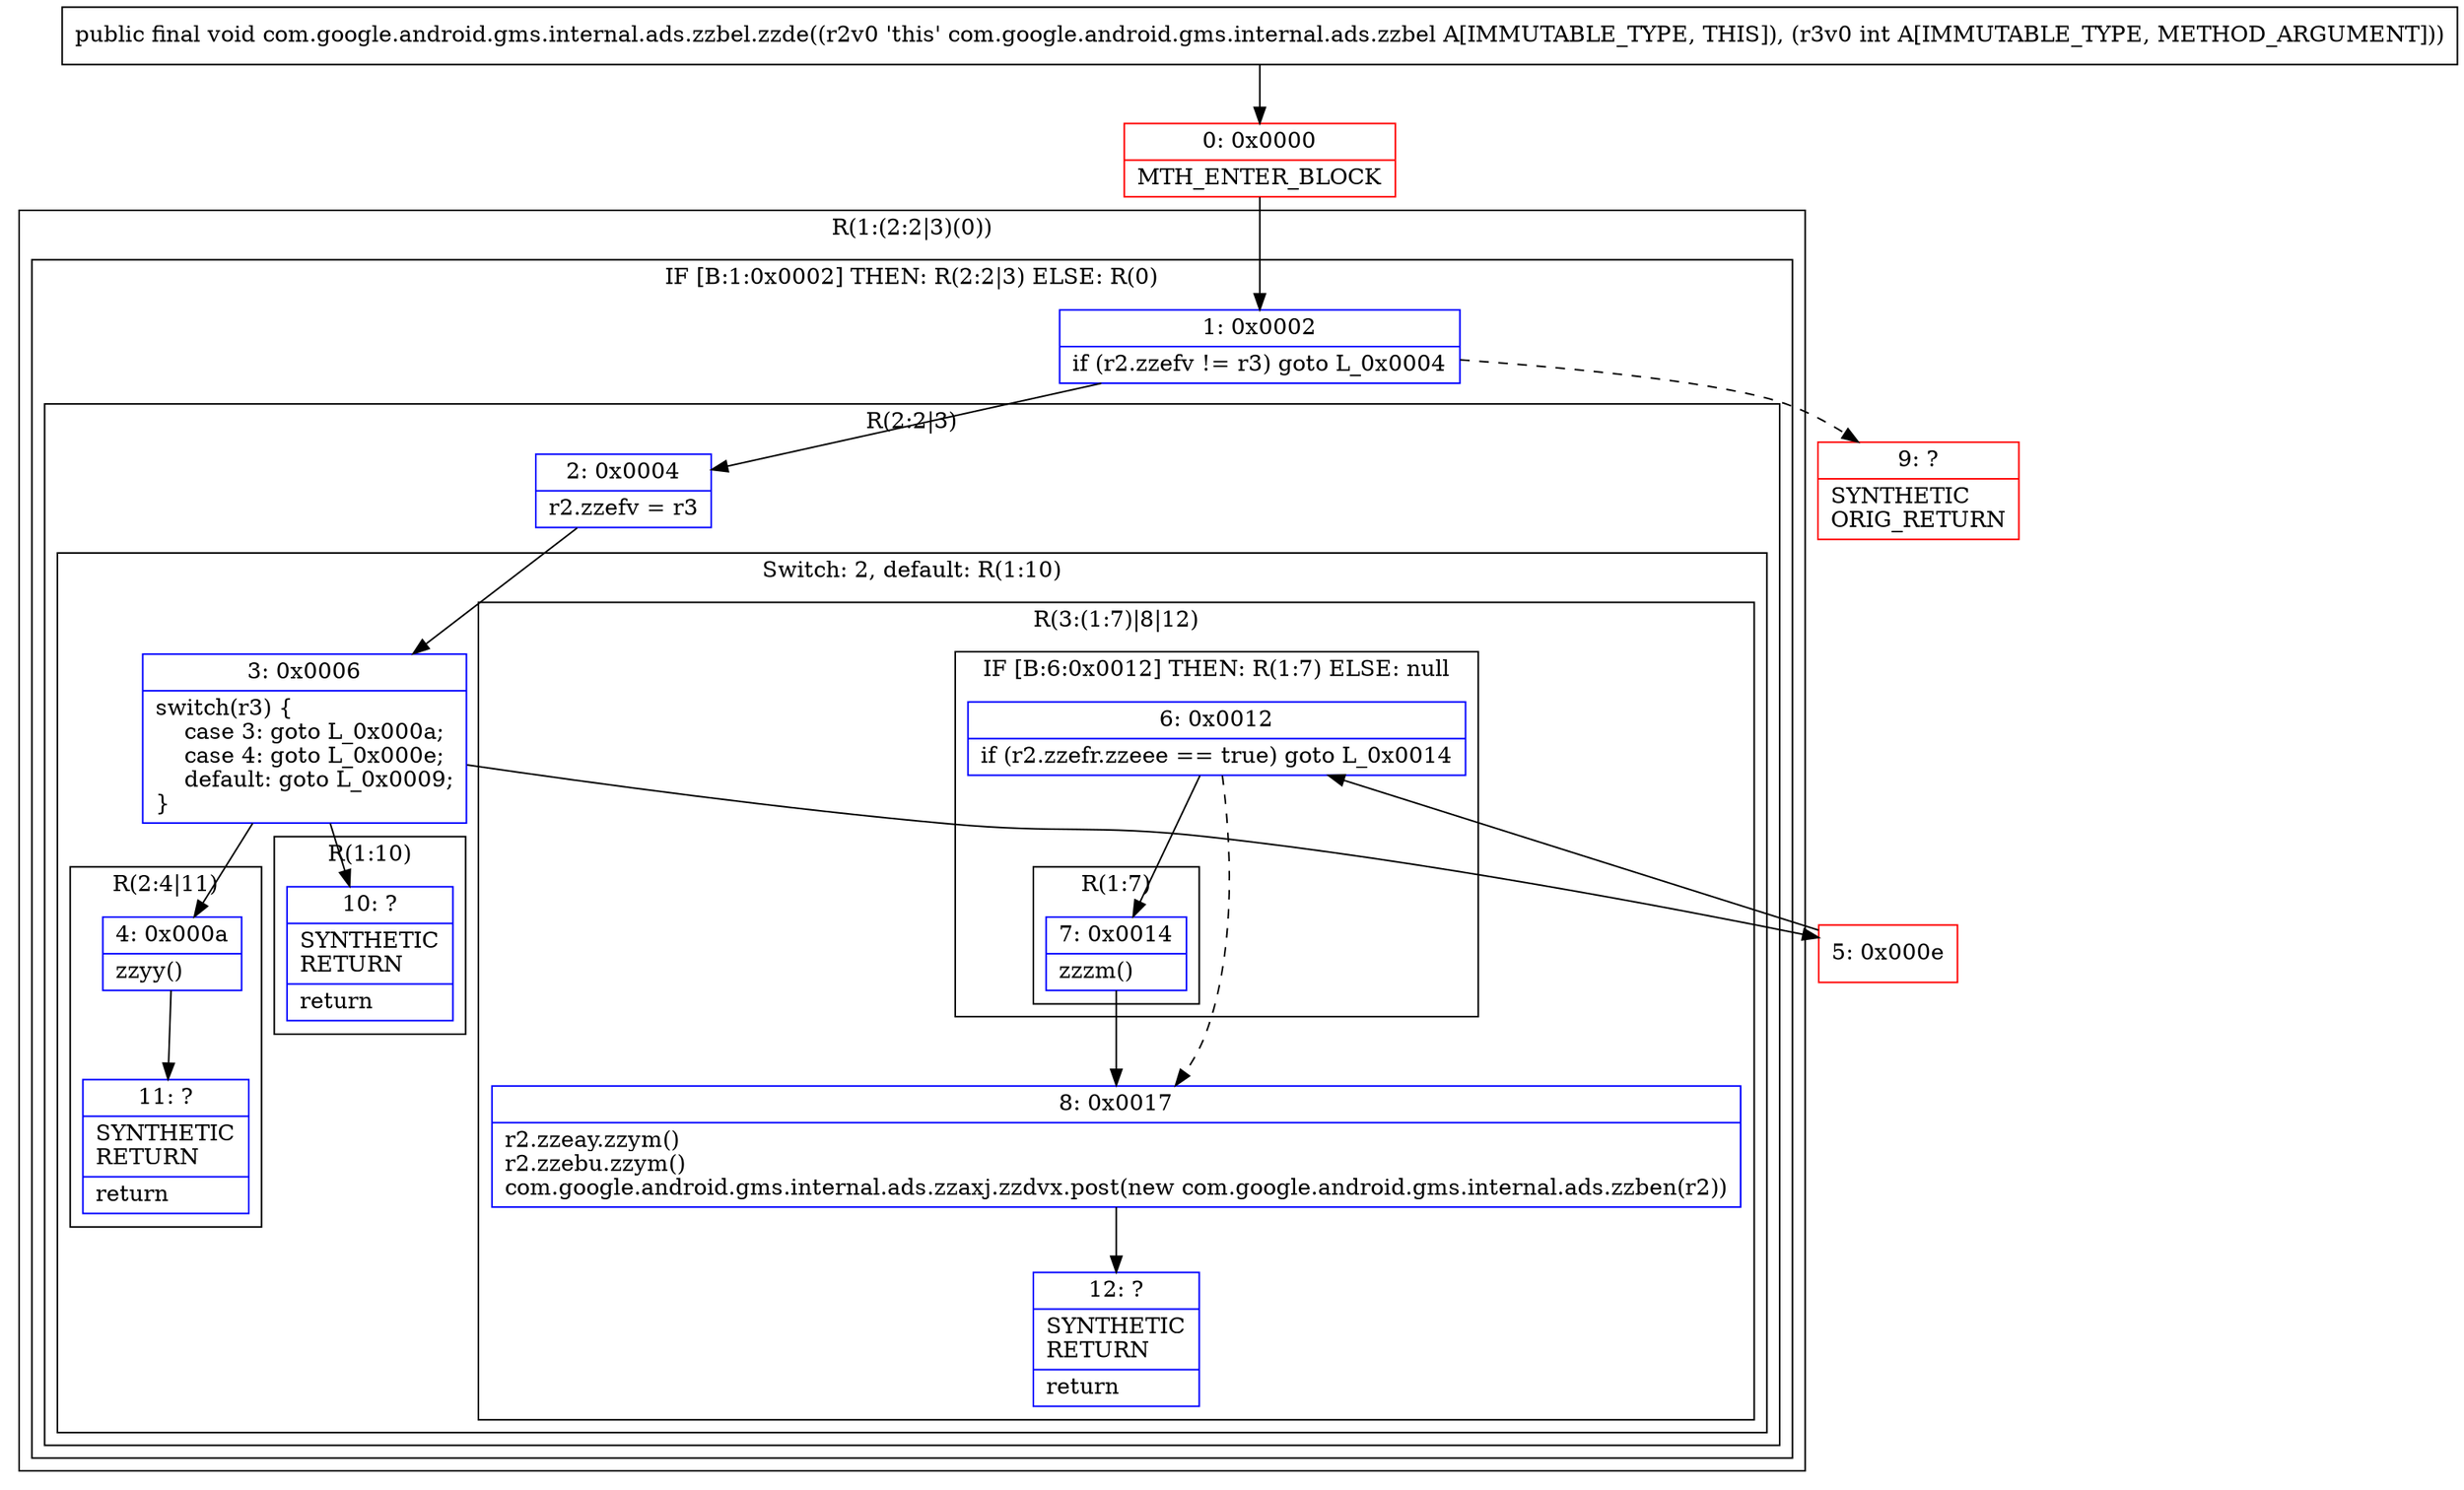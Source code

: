 digraph "CFG forcom.google.android.gms.internal.ads.zzbel.zzde(I)V" {
subgraph cluster_Region_1097171445 {
label = "R(1:(2:2|3)(0))";
node [shape=record,color=blue];
subgraph cluster_IfRegion_989060036 {
label = "IF [B:1:0x0002] THEN: R(2:2|3) ELSE: R(0)";
node [shape=record,color=blue];
Node_1 [shape=record,label="{1\:\ 0x0002|if (r2.zzefv != r3) goto L_0x0004\l}"];
subgraph cluster_Region_185901657 {
label = "R(2:2|3)";
node [shape=record,color=blue];
Node_2 [shape=record,label="{2\:\ 0x0004|r2.zzefv = r3\l}"];
subgraph cluster_SwitchRegion_810362995 {
label = "Switch: 2, default: R(1:10)";
node [shape=record,color=blue];
Node_3 [shape=record,label="{3\:\ 0x0006|switch(r3) \{\l    case 3: goto L_0x000a;\l    case 4: goto L_0x000e;\l    default: goto L_0x0009;\l\}\l}"];
subgraph cluster_Region_1565162918 {
label = "R(2:4|11)";
node [shape=record,color=blue];
Node_4 [shape=record,label="{4\:\ 0x000a|zzyy()\l}"];
Node_11 [shape=record,label="{11\:\ ?|SYNTHETIC\lRETURN\l|return\l}"];
}
subgraph cluster_Region_2034479152 {
label = "R(3:(1:7)|8|12)";
node [shape=record,color=blue];
subgraph cluster_IfRegion_1466680107 {
label = "IF [B:6:0x0012] THEN: R(1:7) ELSE: null";
node [shape=record,color=blue];
Node_6 [shape=record,label="{6\:\ 0x0012|if (r2.zzefr.zzeee == true) goto L_0x0014\l}"];
subgraph cluster_Region_247228165 {
label = "R(1:7)";
node [shape=record,color=blue];
Node_7 [shape=record,label="{7\:\ 0x0014|zzzm()\l}"];
}
}
Node_8 [shape=record,label="{8\:\ 0x0017|r2.zzeay.zzym()\lr2.zzebu.zzym()\lcom.google.android.gms.internal.ads.zzaxj.zzdvx.post(new com.google.android.gms.internal.ads.zzben(r2))\l}"];
Node_12 [shape=record,label="{12\:\ ?|SYNTHETIC\lRETURN\l|return\l}"];
}
subgraph cluster_Region_9800761 {
label = "R(1:10)";
node [shape=record,color=blue];
Node_10 [shape=record,label="{10\:\ ?|SYNTHETIC\lRETURN\l|return\l}"];
}
}
}
subgraph cluster_Region_1689480747 {
label = "R(0)";
node [shape=record,color=blue];
}
}
}
Node_0 [shape=record,color=red,label="{0\:\ 0x0000|MTH_ENTER_BLOCK\l}"];
Node_5 [shape=record,color=red,label="{5\:\ 0x000e}"];
Node_9 [shape=record,color=red,label="{9\:\ ?|SYNTHETIC\lORIG_RETURN\l}"];
MethodNode[shape=record,label="{public final void com.google.android.gms.internal.ads.zzbel.zzde((r2v0 'this' com.google.android.gms.internal.ads.zzbel A[IMMUTABLE_TYPE, THIS]), (r3v0 int A[IMMUTABLE_TYPE, METHOD_ARGUMENT])) }"];
MethodNode -> Node_0;
Node_1 -> Node_2;
Node_1 -> Node_9[style=dashed];
Node_2 -> Node_3;
Node_3 -> Node_4;
Node_3 -> Node_5;
Node_3 -> Node_10;
Node_4 -> Node_11;
Node_6 -> Node_7;
Node_6 -> Node_8[style=dashed];
Node_7 -> Node_8;
Node_8 -> Node_12;
Node_0 -> Node_1;
Node_5 -> Node_6;
}

